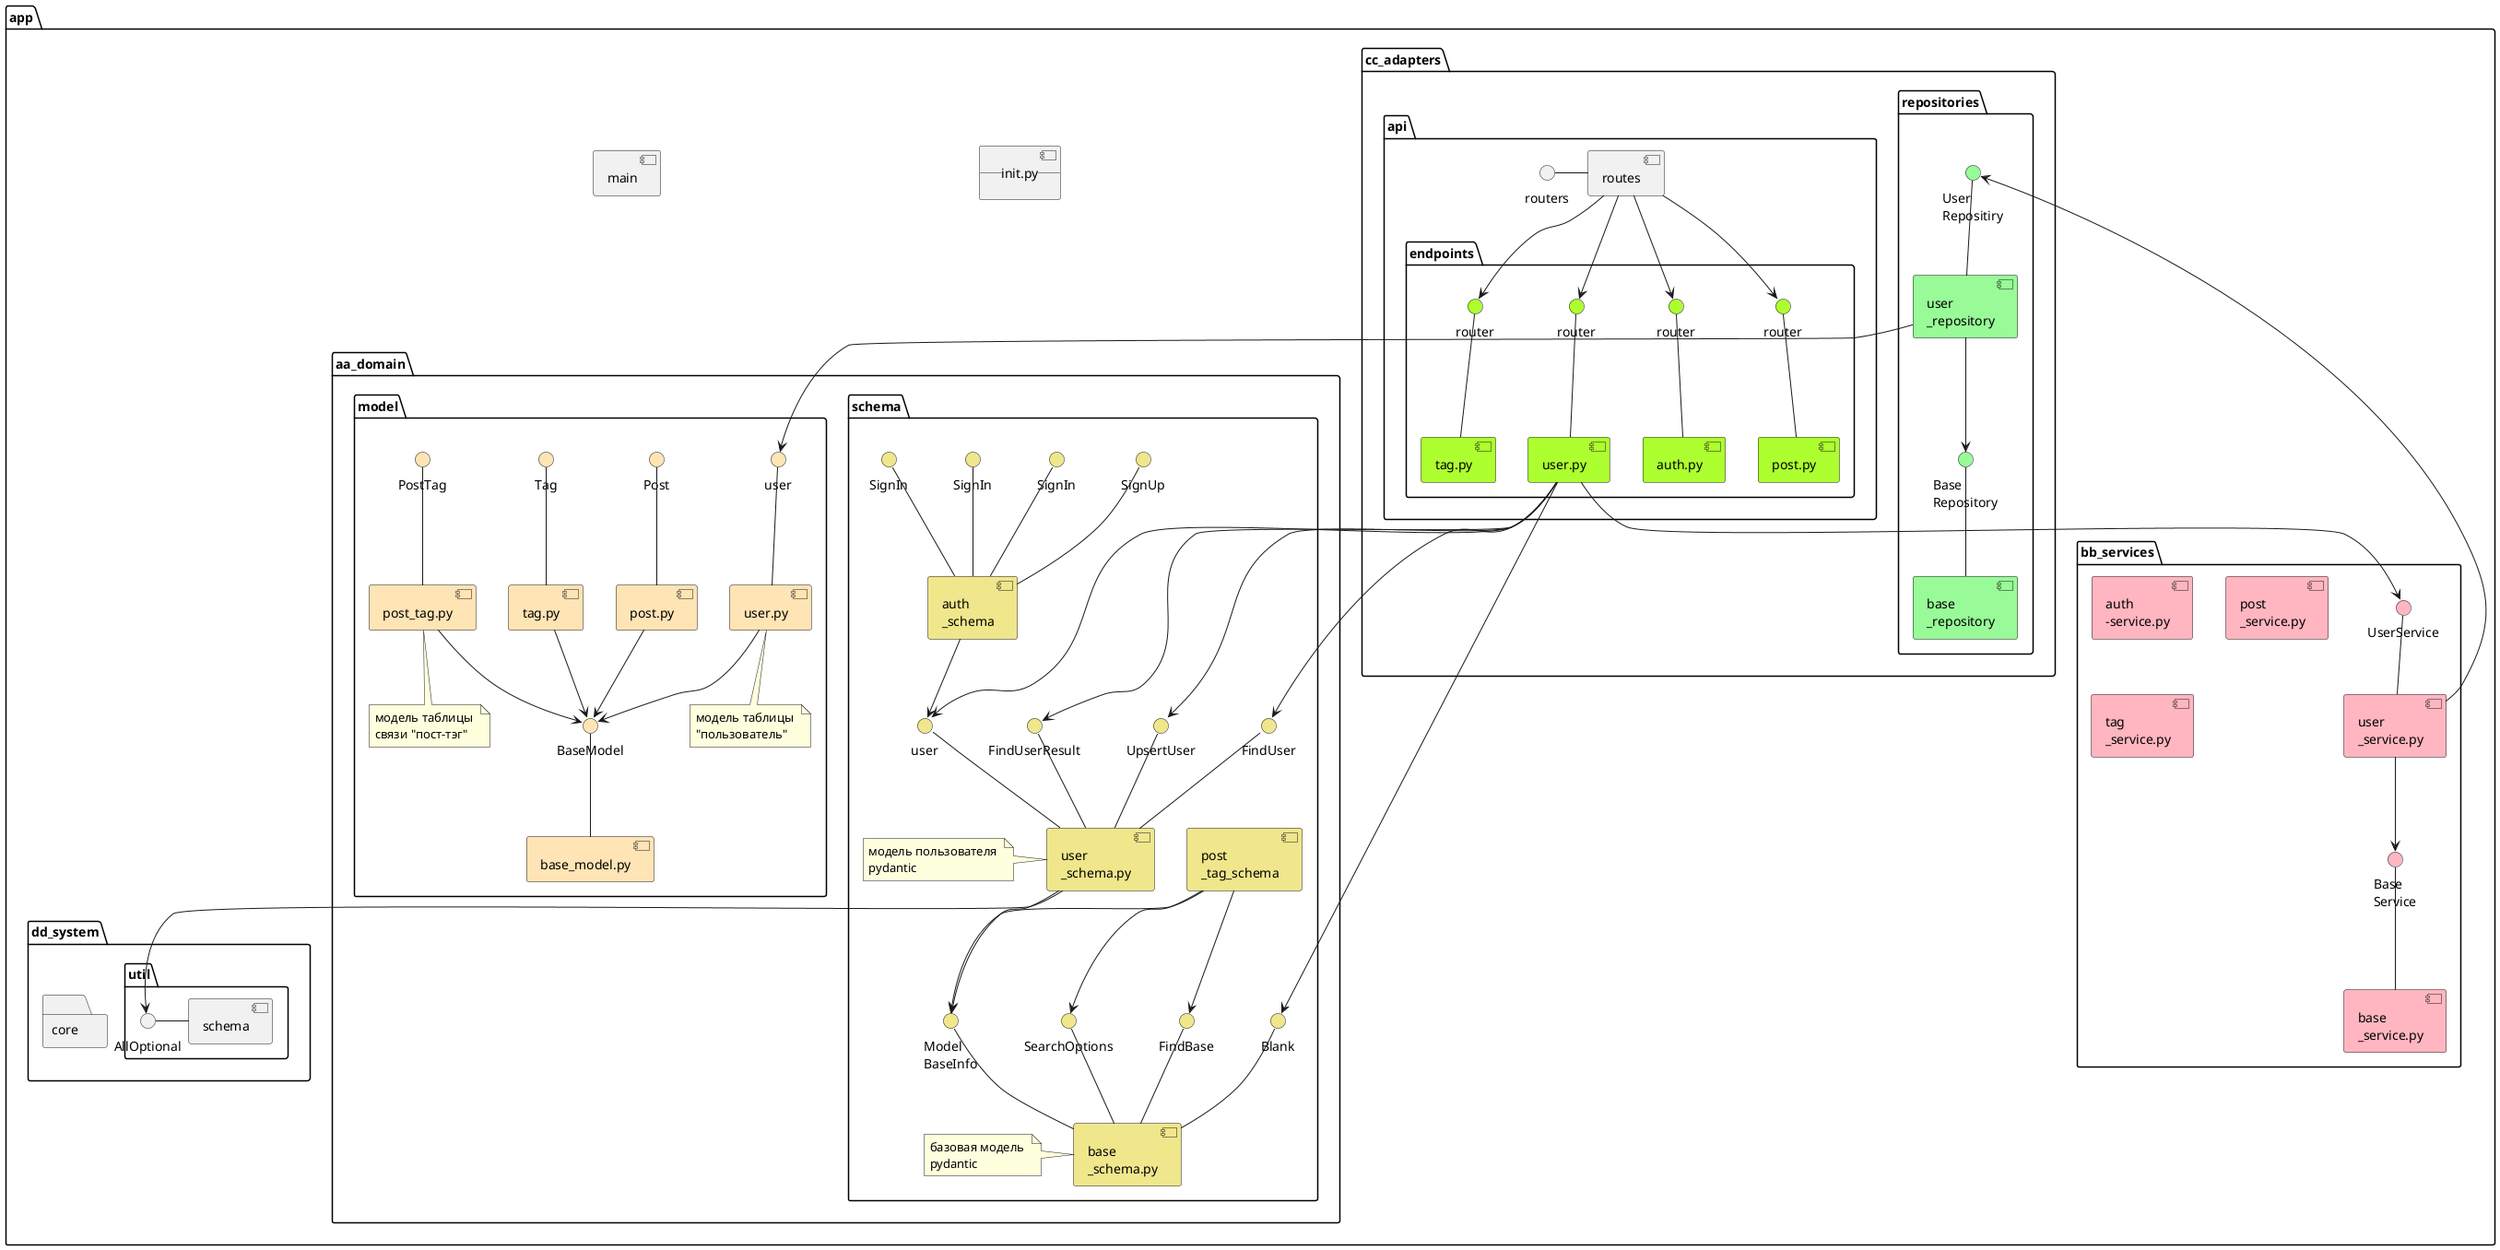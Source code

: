 @startuml pkg
package "app" {
    folder "aa_domain" {
        folder "model"{
            interface "BaseModel" as iBaseModel #Moccasin
            [base_model.py] as baseMod #Moccasin
            baseMod -up- iBaseModel
            interface "Post" as iPostMod #Moccasin
            [post.py] as postMod #Moccasin
            postMod -up- iPostMod
            postMod --> iBaseModel
            interface "PostTag" as iPostTagMod #Moccasin
            [post_tag.py] as postTagMod #Moccasin
            note bottom of postTagMod : модель таблицы \nсвязи "пост-тэг"
            postTagMod -up- iPostTagMod
            postTagMod --> iBaseModel
            interface "Tag" as iTagMod #Moccasin
            [tag.py] as tagMod #Moccasin
            tagMod -up- iTagMod
            tagMod --> iBaseModel
            interface "user" as iUserMod #Moccasin
            [user.py] as userMod #Moccasin
            note bottom of userMod : модель таблицы \n"пользователь"
            userMod -up- iUserMod
            userMod --> iBaseModel
        }
        folder "schema"{
            interface "SignIn" as iSignInSch #Khaki
            interface "SignUp" as iSignUpSch #Khaki
            interface "SignIn" as iPayloadSch #Khaki
            interface "SignIn" as iSignInResponseSch #Khaki
            [auth\n_schema] as authSchema #Khaki
            authSchema -up- iSignInSch
            authSchema -up- iSignUpSch
            authSchema -up- iPayloadSch
            authSchema -up- iSignInResponseSch
            interface "Model\nBaseInfo" as iModelBaseInfo #Khaki
            interface "FindBase" as iFindBaseSch #Khaki
            interface "Blank" as iBlank #Khaki
            interface "SearchOptions" as iSearchOptionsSch #Khaki
            [base\n_schema.py] as baseSchema #Khaki
            note left of baseSchema : базовая модель \npydantic
            baseSchema -up- iModelBaseInfo
            baseSchema -up- iFindBaseSch
            baseSchema -up- iBlank
            baseSchema -up- iSearchOptionsSch
            [post\n_tag_schema] as postTagSchema #Khaki
            postTagSchema --> iFindBaseSch
            postTagSchema --> iModelBaseInfo
            postTagSchema --> iSearchOptionsSch
            interface "user" as iUserSch #Khaki
            interface "FindUser" as iFindUserSch #Khaki
            interface "FindUserResult" as iFindUserResultSch #Khaki
            interface "UpsertUser" as iUpsertUserSch#Khaki
            [user\n_schema.py] as userSchema #Khaki
            note left of userSchema : модель пользователя \npydantic
            userSchema -up- iUserSch
            userSchema -up- iFindUserSch
            userSchema -up- iFindUserResultSch
            userSchema -up- iUpsertUserSch
            userSchema --> iModelBaseInfo
            authSchema --> iUserSch
        }
    }
    package "bb_services" {
        [auth\n-service.py] as authServ #LightPink
        interface "Base\nService" as iBaseServ #LightPink
        [base\n_service.py] as baseServ #LightPink
        baseServ -up- iBaseServ
        [post\n_service.py] as postServ #LightPink
        [tag\n_service.py] as tagServ #LightPink
        interface "UserService" as iUserServ #LightPink
        [user\n_service.py] as userServ #LightPink
        userServ -up- iUserServ
        userServ --> iBaseServ
     }
    folder "cc_adapters" {
        package "repositories" {
            interface "User\nRepositiry" as iUserRep #PaleGreen
            userServ --> iUserRep
            interface "Base\nRepository" as iBaseRep #PaleGreen
            [base\n_repository] as baseRep #PaleGreen
            baseRep -up- iBaseRep
            [user\n_repository] as userRep #PaleGreen
            userRep -up- iUserRep
            userRep --> iBaseRep
            userRep --> iUserMod
        } 
        folder "api"{
            folder "endpoints"{
                interface "router" as iAuthRouter #GreenYellow
                interface "router" as iPostRouter #GreenYellow
                interface "router" as iTagRouter #GreenYellow
                interface "router" as iUserRouter #GreenYellow
                [auth.py] as epAuth #GreenYellow
                epAuth -up- iAuthRouter
                [post.py] as epPost #GreenYellow
                epPost -up- iPostRouter
                [tag.py] as epTag #GreenYellow
                epTag -up- iTagRouter
                [user.py] as epUser #GreenYellow
                epUser -up- iUserRouter
                epUser --> iUserSch
                epUser --> iFindUserSch
                epUser --> iFindUserResultSch
                epUser --> iUpsertUserSch
                epUser --> iBlank
                epUser --> iUserServ
            }
            interface "routers" as iRouters
            [routes] as routes
            routes --> iAuthRouter
            routes --> iPostRouter
            routes --> iTagRouter
            routes --> iUserRouter
            iRouters - routes
        }
    }
    folder "dd_system"{
        folder "core"{

        }
        folder "util" {
            interface "AllOptional" as iAllOptional
            [schema] as schemaUtil
            schemaUtil -left- iAllOptional
            userSchema --> iAllOptional
        }
    }
    component "__init.py__" as init
    [main]
}
@enduml

